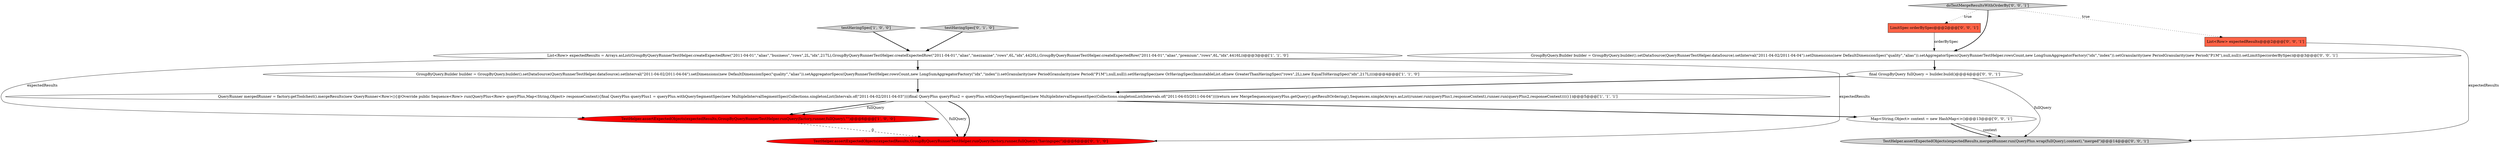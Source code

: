 digraph {
6 [style = filled, label = "testHavingSpec['0', '1', '0']", fillcolor = lightgray, shape = diamond image = "AAA0AAABBB2BBB"];
0 [style = filled, label = "List<Row> expectedResults = Arrays.asList(GroupByQueryRunnerTestHelper.createExpectedRow(\"2011-04-01\",\"alias\",\"business\",\"rows\",2L,\"idx\",217L),GroupByQueryRunnerTestHelper.createExpectedRow(\"2011-04-01\",\"alias\",\"mezzanine\",\"rows\",6L,\"idx\",4420L),GroupByQueryRunnerTestHelper.createExpectedRow(\"2011-04-01\",\"alias\",\"premium\",\"rows\",6L,\"idx\",4416L))@@@3@@@['1', '1', '0']", fillcolor = white, shape = ellipse image = "AAA0AAABBB1BBB"];
2 [style = filled, label = "QueryRunner mergedRunner = factory.getToolchest().mergeResults(new QueryRunner<Row>(){@Override public Sequence<Row> run(QueryPlus<Row> queryPlus,Map<String,Object> responseContext){final QueryPlus queryPlus1 = queryPlus.withQuerySegmentSpec(new MultipleIntervalSegmentSpec(Collections.singletonList(Intervals.of(\"2011-04-02/2011-04-03\"))))final QueryPlus queryPlus2 = queryPlus.withQuerySegmentSpec(new MultipleIntervalSegmentSpec(Collections.singletonList(Intervals.of(\"2011-04-03/2011-04-04\"))))return new MergeSequence(queryPlus.getQuery().getResultOrdering(),Sequences.simple(Arrays.asList(runner.run(queryPlus1,responseContext),runner.run(queryPlus2,responseContext))))}})@@@5@@@['1', '1', '1']", fillcolor = white, shape = ellipse image = "AAA0AAABBB1BBB"];
9 [style = filled, label = "doTestMergeResultsWithOrderBy['0', '0', '1']", fillcolor = lightgray, shape = diamond image = "AAA0AAABBB3BBB"];
3 [style = filled, label = "testHavingSpec['1', '0', '0']", fillcolor = lightgray, shape = diamond image = "AAA0AAABBB1BBB"];
1 [style = filled, label = "TestHelper.assertExpectedObjects(expectedResults,GroupByQueryRunnerTestHelper.runQuery(factory,runner,fullQuery),\"\")@@@6@@@['1', '0', '0']", fillcolor = red, shape = ellipse image = "AAA1AAABBB1BBB"];
13 [style = filled, label = "TestHelper.assertExpectedObjects(expectedResults,mergedRunner.run(QueryPlus.wrap(fullQuery),context),\"merged\")@@@14@@@['0', '0', '1']", fillcolor = lightgray, shape = ellipse image = "AAA0AAABBB3BBB"];
11 [style = filled, label = "List<Row> expectedResults@@@2@@@['0', '0', '1']", fillcolor = tomato, shape = box image = "AAA0AAABBB3BBB"];
12 [style = filled, label = "final GroupByQuery fullQuery = builder.build()@@@4@@@['0', '0', '1']", fillcolor = white, shape = ellipse image = "AAA0AAABBB3BBB"];
10 [style = filled, label = "LimitSpec orderBySpec@@@2@@@['0', '0', '1']", fillcolor = tomato, shape = box image = "AAA0AAABBB3BBB"];
5 [style = filled, label = "TestHelper.assertExpectedObjects(expectedResults,GroupByQueryRunnerTestHelper.runQuery(factory,runner,fullQuery),\"havingspec\")@@@6@@@['0', '1', '0']", fillcolor = red, shape = ellipse image = "AAA1AAABBB2BBB"];
7 [style = filled, label = "GroupByQuery.Builder builder = GroupByQuery.builder().setDataSource(QueryRunnerTestHelper.dataSource).setInterval(\"2011-04-02/2011-04-04\").setDimensions(new DefaultDimensionSpec(\"quality\",\"alias\")).setAggregatorSpecs(QueryRunnerTestHelper.rowsCount,new LongSumAggregatorFactory(\"idx\",\"index\")).setGranularity(new PeriodGranularity(new Period(\"P1M\"),null,null)).setLimitSpec(orderBySpec)@@@3@@@['0', '0', '1']", fillcolor = white, shape = ellipse image = "AAA0AAABBB3BBB"];
8 [style = filled, label = "Map<String,Object> context = new HashMap<>()@@@13@@@['0', '0', '1']", fillcolor = white, shape = ellipse image = "AAA0AAABBB3BBB"];
4 [style = filled, label = "GroupByQuery.Builder builder = GroupByQuery.builder().setDataSource(QueryRunnerTestHelper.dataSource).setInterval(\"2011-04-02/2011-04-04\").setDimensions(new DefaultDimensionSpec(\"quality\",\"alias\")).setAggregatorSpecs(QueryRunnerTestHelper.rowsCount,new LongSumAggregatorFactory(\"idx\",\"index\")).setGranularity(new PeriodGranularity(new Period(\"P1M\"),null,null)).setHavingSpec(new OrHavingSpec(ImmutableList.of(new GreaterThanHavingSpec(\"rows\",2L),new EqualToHavingSpec(\"idx\",217L))))@@@4@@@['1', '1', '0']", fillcolor = white, shape = ellipse image = "AAA0AAABBB1BBB"];
12->13 [style = solid, label="fullQuery"];
1->5 [style = dashed, label="0"];
7->12 [style = bold, label=""];
2->1 [style = bold, label=""];
9->11 [style = dotted, label="true"];
11->13 [style = solid, label="expectedResults"];
6->0 [style = bold, label=""];
0->5 [style = solid, label="expectedResults"];
4->2 [style = bold, label=""];
9->7 [style = bold, label=""];
3->0 [style = bold, label=""];
2->1 [style = solid, label="fullQuery"];
12->2 [style = bold, label=""];
2->5 [style = solid, label="fullQuery"];
0->1 [style = solid, label="expectedResults"];
0->4 [style = bold, label=""];
10->7 [style = solid, label="orderBySpec"];
8->13 [style = solid, label="context"];
9->10 [style = dotted, label="true"];
8->13 [style = bold, label=""];
2->8 [style = bold, label=""];
2->5 [style = bold, label=""];
}
